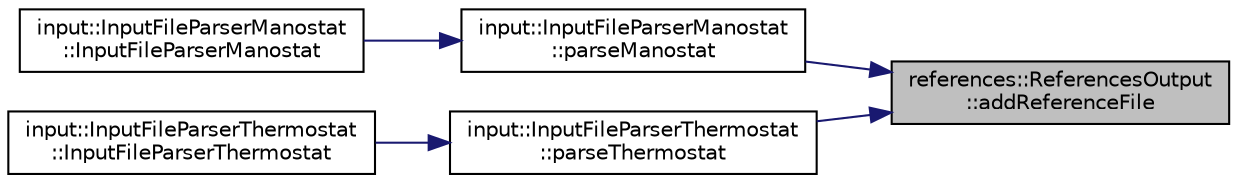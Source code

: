 digraph "references::ReferencesOutput::addReferenceFile"
{
 // LATEX_PDF_SIZE
  edge [fontname="Helvetica",fontsize="10",labelfontname="Helvetica",labelfontsize="10"];
  node [fontname="Helvetica",fontsize="10",shape=record];
  rankdir="RL";
  Node1 [label="references::ReferencesOutput\l::addReferenceFile",height=0.2,width=0.4,color="black", fillcolor="grey75", style="filled", fontcolor="black",tooltip="adds a reference file to the list of reference files and bibtex files"];
  Node1 -> Node2 [dir="back",color="midnightblue",fontsize="10",style="solid",fontname="Helvetica"];
  Node2 [label="input::InputFileParserManostat\l::parseManostat",height=0.2,width=0.4,color="black", fillcolor="white", style="filled",URL="$classinput_1_1InputFileParserManostat.html#a2b58e21da244a7572cc469ff14b6b975",tooltip="Parse the manostat used in the simulation."];
  Node2 -> Node3 [dir="back",color="midnightblue",fontsize="10",style="solid",fontname="Helvetica"];
  Node3 [label="input::InputFileParserManostat\l::InputFileParserManostat",height=0.2,width=0.4,color="black", fillcolor="white", style="filled",URL="$classinput_1_1InputFileParserManostat.html#a00065bd615e525931750403ea505421c",tooltip="Construct a new Input File Parser Manostat:: Input File Parser Manostat object."];
  Node1 -> Node4 [dir="back",color="midnightblue",fontsize="10",style="solid",fontname="Helvetica"];
  Node4 [label="input::InputFileParserThermostat\l::parseThermostat",height=0.2,width=0.4,color="black", fillcolor="white", style="filled",URL="$classinput_1_1InputFileParserThermostat.html#ac93207b87a4ba119f00fbf28b986abca",tooltip="Parse the thermostat used in the simulation."];
  Node4 -> Node5 [dir="back",color="midnightblue",fontsize="10",style="solid",fontname="Helvetica"];
  Node5 [label="input::InputFileParserThermostat\l::InputFileParserThermostat",height=0.2,width=0.4,color="black", fillcolor="white", style="filled",URL="$classinput_1_1InputFileParserThermostat.html#ad1211ce0265485acf4f908075b7a808e",tooltip="Construct a new Input File Parser Thermostat:: Input File Parser Thermostat object."];
}
